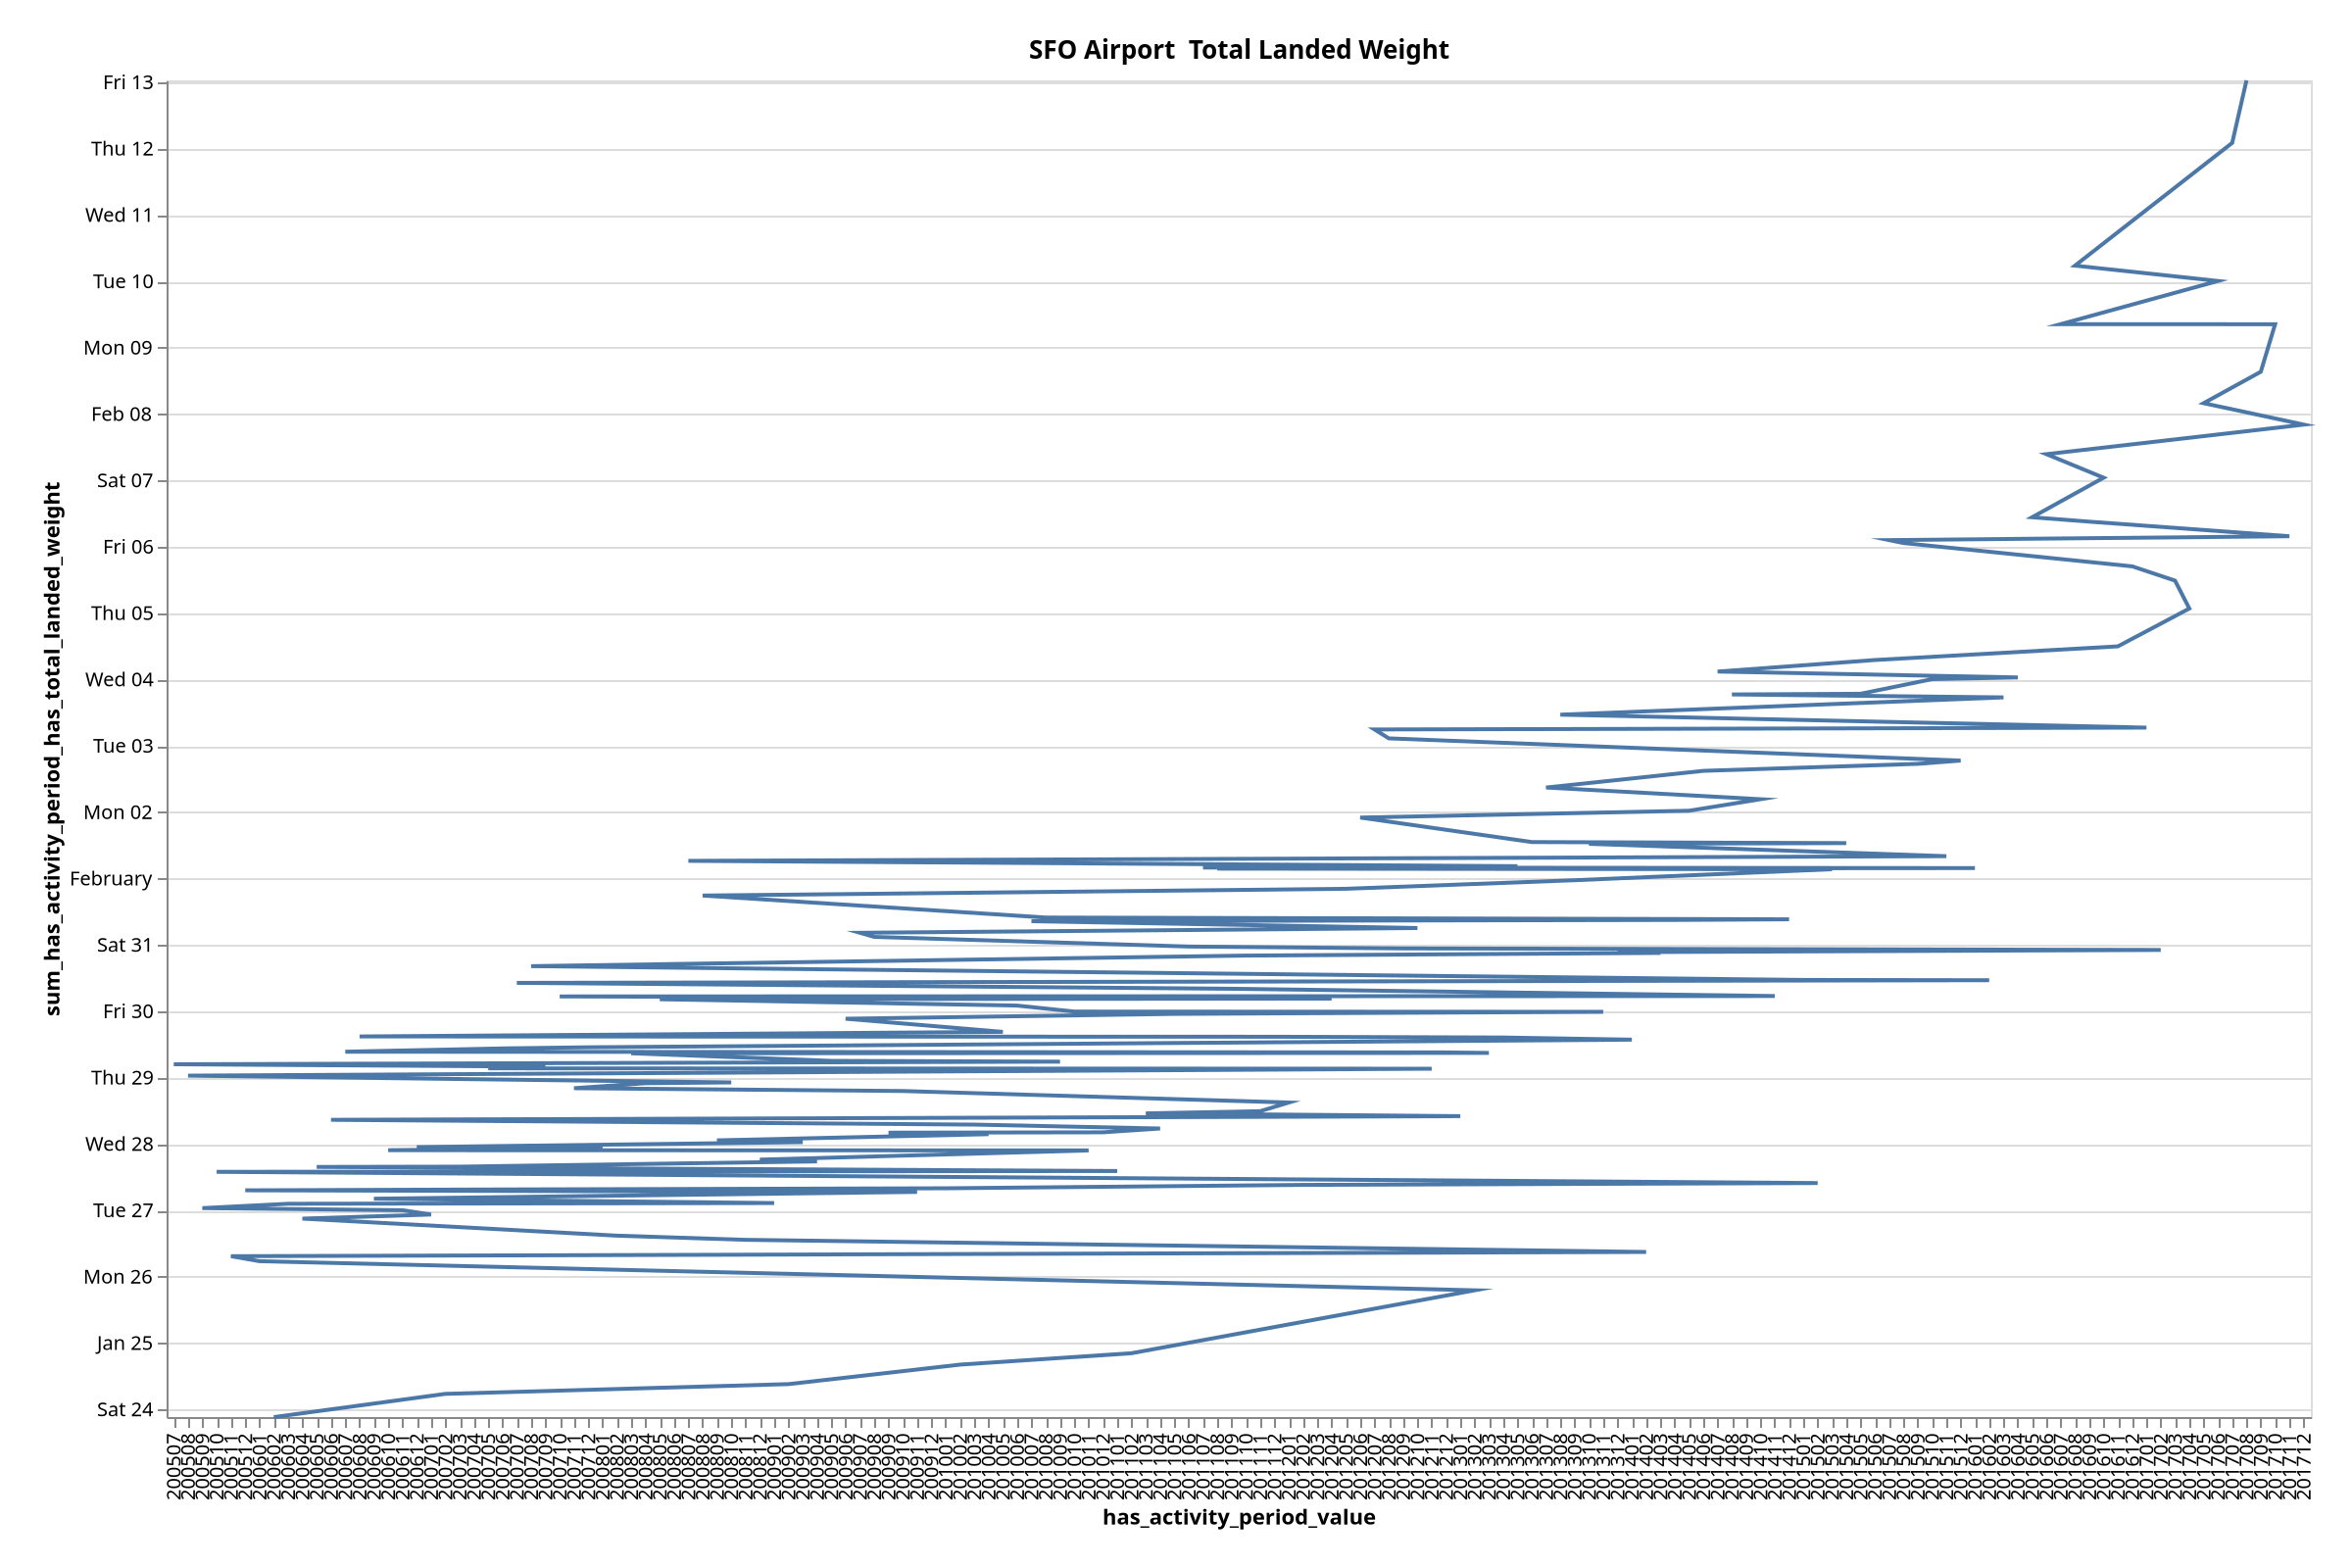 {"$schema":"https://vega.github.io/schema/vega-lite/v2.json","title":"SFO Airport  Total Landed Weight","width":1200,"height":800,"autosize":{"type":"fit","contains":"padding"},"mark":{"type":"line"},"encoding":{"x":{"field":"has_activity_period_value","type":"ordinal","scale":{"type":"linear","zero":true}},"y":{"field":"sum_has_activity_period_has_total_landed_weight","type":"temporal","scale":{"type":"linear","zero":true}}},"config":{"background":"#ffffff","padding":20,"countTitle":"Number of Records"},"data":{"values":[{"has_activity_period_value":200507,"sum_has_activity_period_has_total_landed_weight":2436639140},{"has_activity_period_value":200508,"sum_has_activity_period_has_total_landed_weight":2421824470},{"has_activity_period_value":200605,"sum_has_activity_period_has_total_landed_weight":2302959250},{"has_activity_period_value":201311,"sum_has_activity_period_has_total_landed_weight":2504893689},{"has_activity_period_value":201312,"sum_has_activity_period_has_total_landed_weight":2582567630},{"has_activity_period_value":201401,"sum_has_activity_period_has_total_landed_weight":2468668407},{"has_activity_period_value":201402,"sum_has_activity_period_has_total_landed_weight":2192231419},{"has_activity_period_value":201403,"sum_has_activity_period_has_total_landed_weight":2581587692},{"has_activity_period_value":201404,"sum_has_activity_period_has_total_landed_weight":2624540347},{"has_activity_period_value":201405,"sum_has_activity_period_has_total_landed_weight":2766745144},{"has_activity_period_value":201406,"sum_has_activity_period_has_total_landed_weight":2818673097},{"has_activity_period_value":201407,"sum_has_activity_period_has_total_landed_weight":2947973181},{"has_activity_period_value":201408,"sum_has_activity_period_has_total_landed_weight":2918144394},{"has_activity_period_value":200606,"sum_has_activity_period_has_total_landed_weight":2364303520},{"has_activity_period_value":201409,"sum_has_activity_period_has_total_landed_weight":2685821208},{"has_activity_period_value":201410,"sum_has_activity_period_has_total_landed_weight":2781739825},{"has_activity_period_value":201411,"sum_has_activity_period_has_total_landed_weight":2525470999},{"has_activity_period_value":201412,"sum_has_activity_period_has_total_landed_weight":2625368076},{"has_activity_period_value":201501,"sum_has_activity_period_has_total_landed_weight":2546433934},{"has_activity_period_value":201502,"sum_has_activity_period_has_total_landed_weight":2281949974},{"has_activity_period_value":201503,"sum_has_activity_period_has_total_landed_weight":2690580938},{"has_activity_period_value":201504,"sum_has_activity_period_has_total_landed_weight":2724573314},{"has_activity_period_value":201505,"sum_has_activity_period_has_total_landed_weight":2919021290},{"has_activity_period_value":201506,"sum_has_activity_period_has_total_landed_weight":2962974789},{"has_activity_period_value":200607,"sum_has_activity_period_has_total_landed_weight":2452983200},{"has_activity_period_value":201507,"sum_has_activity_period_has_total_landed_weight":3119100969},{"has_activity_period_value":201508,"sum_has_activity_period_has_total_landed_weight":3115300836},{"has_activity_period_value":201509,"sum_has_activity_period_has_total_landed_weight":2827788918},{"has_activity_period_value":201510,"sum_has_activity_period_has_total_landed_weight":2938070727},{"has_activity_period_value":201511,"sum_has_activity_period_has_total_landed_weight":2707570027},{"has_activity_period_value":201512,"sum_has_activity_period_has_total_landed_weight":2832029733},{"has_activity_period_value":201601,"sum_has_activity_period_has_total_landed_weight":2692059874},{"has_activity_period_value":201602,"sum_has_activity_period_has_total_landed_weight":2546057088},{"has_activity_period_value":201603,"sum_has_activity_period_has_total_landed_weight":2914331013},{"has_activity_period_value":201604,"sum_has_activity_period_has_total_landed_weight":2940300167},{"has_activity_period_value":200608,"sum_has_activity_period_has_total_landed_weight":2472843550},{"has_activity_period_value":201605,"sum_has_activity_period_has_total_landed_weight":3148852275},{"has_activity_period_value":201606,"sum_has_activity_period_has_total_landed_weight":3231023666},{"has_activity_period_value":201607,"sum_has_activity_period_has_total_landed_weight":3400282378},{"has_activity_period_value":201608,"sum_has_activity_period_has_total_landed_weight":3476464520},{"has_activity_period_value":201609,"sum_has_activity_period_has_total_landed_weight":3143130355},{"has_activity_period_value":201610,"sum_has_activity_period_has_total_landed_weight":3200353100},{"has_activity_period_value":201611,"sum_has_activity_period_has_total_landed_weight":2980757272},{"has_activity_period_value":201612,"sum_has_activity_period_has_total_landed_weight":3084930236},{"has_activity_period_value":201701,"sum_has_activity_period_has_total_landed_weight":2874954722},{"has_activity_period_value":201702,"sum_has_activity_period_has_total_landed_weight":2585477121},{"has_activity_period_value":200609,"sum_has_activity_period_has_total_landed_weight":2261589720},{"has_activity_period_value":201703,"sum_has_activity_period_has_total_landed_weight":3066348951},{"has_activity_period_value":201704,"sum_has_activity_period_has_total_landed_weight":3030046607},{"has_activity_period_value":201705,"sum_has_activity_period_has_total_landed_weight":3297380911},{"has_activity_period_value":201706,"sum_has_activity_period_has_total_landed_weight":3456501545},{"has_activity_period_value":201707,"sum_has_activity_period_has_total_landed_weight":3636332913},{"has_activity_period_value":201708,"sum_has_activity_period_has_total_landed_weight":3717718536},{"has_activity_period_value":201709,"sum_has_activity_period_has_total_landed_weight":3338333414},{"has_activity_period_value":201710,"sum_has_activity_period_has_total_landed_weight":3400183624},{"has_activity_period_value":201711,"sum_has_activity_period_has_total_landed_weight":3124130168},{"has_activity_period_value":201712,"sum_has_activity_period_has_total_landed_weight":3269484405},{"has_activity_period_value":200610,"sum_has_activity_period_has_total_landed_weight":2324732100},{"has_activity_period_value":200611,"sum_has_activity_period_has_total_landed_weight":2246578100},{"has_activity_period_value":200612,"sum_has_activity_period_has_total_landed_weight":2328767230},{"has_activity_period_value":200701,"sum_has_activity_period_has_total_landed_weight":2240988656},{"has_activity_period_value":200702,"sum_has_activity_period_has_total_landed_weight":2007483140},{"has_activity_period_value":200509,"sum_has_activity_period_has_total_landed_weight":2249329540},{"has_activity_period_value":200703,"sum_has_activity_period_has_total_landed_weight":2303315982},{"has_activity_period_value":200704,"sum_has_activity_period_has_total_landed_weight":2273514000},{"has_activity_period_value":200705,"sum_has_activity_period_has_total_landed_weight":2431310760},{"has_activity_period_value":200706,"sum_has_activity_period_has_total_landed_weight":2457264720},{"has_activity_period_value":200707,"sum_has_activity_period_has_total_landed_weight":2542594480},{"has_activity_period_value":200708,"sum_has_activity_period_has_total_landed_weight":2564386220},{"has_activity_period_value":200709,"sum_has_activity_period_has_total_landed_weight":2433524570},{"has_activity_period_value":200710,"sum_has_activity_period_has_total_landed_weight":2524944667},{"has_activity_period_value":200711,"sum_has_activity_period_has_total_landed_weight":2405456880},{"has_activity_period_value":200712,"sum_has_activity_period_has_total_landed_weight":2458751543},{"has_activity_period_value":200510,"sum_has_activity_period_has_total_landed_weight":2296568850},{"has_activity_period_value":200801,"sum_has_activity_period_has_total_landed_weight":2327804280},{"has_activity_period_value":200802,"sum_has_activity_period_has_total_landed_weight":2213454299},{"has_activity_period_value":200803,"sum_has_activity_period_has_total_landed_weight":2450916142},{"has_activity_period_value":200804,"sum_has_activity_period_has_total_landed_weight":2411930940},{"has_activity_period_value":200805,"sum_has_activity_period_has_total_landed_weight":2521270493},{"has_activity_period_value":200806,"sum_has_activity_period_has_total_landed_weight":2567179171},{"has_activity_period_value":200807,"sum_has_activity_period_has_total_landed_weight":2701488198},{"has_activity_period_value":200808,"sum_has_activity_period_has_total_landed_weight":2656295474},{"has_activity_period_value":200809,"sum_has_activity_period_has_total_landed_weight":2337550326},{"has_activity_period_value":200810,"sum_has_activity_period_has_total_landed_weight":2413005731},{"has_activity_period_value":200511,"sum_has_activity_period_has_total_landed_weight":2186727030},{"has_activity_period_value":200811,"sum_has_activity_period_has_total_landed_weight":2208034459},{"has_activity_period_value":200812,"sum_has_activity_period_has_total_landed_weight":2312450055},{"has_activity_period_value":200901,"sum_has_activity_period_has_total_landed_weight":2255916514},{"has_activity_period_value":200902,"sum_has_activity_period_has_total_landed_weight":2020164615},{"has_activity_period_value":200903,"sum_has_activity_period_has_total_landed_weight":2335215349},{"has_activity_period_value":200904,"sum_has_activity_period_has_total_landed_weight":2310138328},{"has_activity_period_value":200905,"sum_has_activity_period_has_total_landed_weight":2441060948},{"has_activity_period_value":200906,"sum_has_activity_period_has_total_landed_weight":2495916470},{"has_activity_period_value":200907,"sum_has_activity_period_has_total_landed_weight":2607813112},{"has_activity_period_value":200908,"sum_has_activity_period_has_total_landed_weight":2602444368},{"has_activity_period_value":200512,"sum_has_activity_period_has_total_landed_weight":2272491790},{"has_activity_period_value":200909,"sum_has_activity_period_has_total_landed_weight":2347569123},{"has_activity_period_value":200910,"sum_has_activity_period_has_total_landed_weight":2401799723},{"has_activity_period_value":200911,"sum_has_activity_period_has_total_landed_weight":2270419845},{"has_activity_period_value":200912,"sum_has_activity_period_has_total_landed_weight":2346379111},{"has_activity_period_value":201001,"sum_has_activity_period_has_total_landed_weight":2275151666},{"has_activity_period_value":201002,"sum_has_activity_period_has_total_landed_weight":2045551317},{"has_activity_period_value":201003,"sum_has_activity_period_has_total_landed_weight":2358070653},{"has_activity_period_value":201004,"sum_has_activity_period_has_total_landed_weight":2345593101},{"has_activity_period_value":201005,"sum_has_activity_period_has_total_landed_weight":2478788669},{"has_activity_period_value":201006,"sum_has_activity_period_has_total_landed_weight":2513032642},{"has_activity_period_value":200601,"sum_has_activity_period_has_total_landed_weight":2180206310},{"has_activity_period_value":201007,"sum_has_activity_period_has_total_landed_weight":2622864118},{"has_activity_period_value":201008,"sum_has_activity_period_has_total_landed_weight":2627657458},{"has_activity_period_value":201009,"sum_has_activity_period_has_total_landed_weight":2440041749},{"has_activity_period_value":201010,"sum_has_activity_period_has_total_landed_weight":2505229396},{"has_activity_period_value":201011,"sum_has_activity_period_has_total_landed_weight":2324451805},{"has_activity_period_value":201012,"sum_has_activity_period_has_total_landed_weight":2348034480},{"has_activity_period_value":201101,"sum_has_activity_period_has_total_landed_weight":2297648673},{"has_activity_period_value":201102,"sum_has_activity_period_has_total_landed_weight":2060399341},{"has_activity_period_value":201103,"sum_has_activity_period_has_total_landed_weight":2372677102},{"has_activity_period_value":201104,"sum_has_activity_period_has_total_landed_weight":2352983074},{"has_activity_period_value":200602,"sum_has_activity_period_has_total_landed_weight":1977244380},{"has_activity_period_value":201105,"sum_has_activity_period_has_total_landed_weight":2502200221},{"has_activity_period_value":201106,"sum_has_activity_period_has_total_landed_weight":2589905584},{"has_activity_period_value":201107,"sum_has_activity_period_has_total_landed_weight":2692771991},{"has_activity_period_value":201108,"sum_has_activity_period_has_total_landed_weight":2691342844},{"has_activity_period_value":201109,"sum_has_activity_period_has_total_landed_weight":2534899028},{"has_activity_period_value":201110,"sum_has_activity_period_has_total_landed_weight":2578144292},{"has_activity_period_value":201111,"sum_has_activity_period_has_total_landed_weight":2375557500},{"has_activity_period_value":201112,"sum_has_activity_period_has_total_landed_weight":2472448533},{"has_activity_period_value":201201,"sum_has_activity_period_has_total_landed_weight":2386785822},{"has_activity_period_value":201202,"sum_has_activity_period_has_total_landed_weight":2279565514},{"has_activity_period_value":200603,"sum_has_activity_period_has_total_landed_weight":2254995350},{"has_activity_period_value":201203,"sum_has_activity_period_has_total_landed_weight":2503149663},{"has_activity_period_value":201204,"sum_has_activity_period_has_total_landed_weight":2522128306},{"has_activity_period_value":201205,"sum_has_activity_period_has_total_landed_weight":2665116387},{"has_activity_period_value":201206,"sum_has_activity_period_has_total_landed_weight":2757858017},{"has_activity_period_value":201207,"sum_has_activity_period_has_total_landed_weight":2872558368},{"has_activity_period_value":201208,"sum_has_activity_period_has_total_landed_weight":2860953647},{"has_activity_period_value":201209,"sum_has_activity_period_has_total_landed_weight":2587450899},{"has_activity_period_value":201210,"sum_has_activity_period_has_total_landed_weight":2613994545},{"has_activity_period_value":201211,"sum_has_activity_period_has_total_landed_weight":2430834015},{"has_activity_period_value":201212,"sum_has_activity_period_has_total_landed_weight":2452049605},{"has_activity_period_value":200604,"sum_has_activity_period_has_total_landed_weight":2235652399},{"has_activity_period_value":201301,"sum_has_activity_period_has_total_landed_weight":2369060877},{"has_activity_period_value":201302,"sum_has_activity_period_has_total_landed_weight":2142312626},{"has_activity_period_value":201303,"sum_has_activity_period_has_total_landed_weight":2451413211},{"has_activity_period_value":201304,"sum_has_activity_period_has_total_landed_weight":2471464860},{"has_activity_period_value":201305,"sum_has_activity_period_has_total_landed_weight":2694536877},{"has_activity_period_value":201306,"sum_has_activity_period_has_total_landed_weight":2725940862},{"has_activity_period_value":201307,"sum_has_activity_period_has_total_landed_weight":2796944116},{"has_activity_period_value":201308,"sum_has_activity_period_has_total_landed_weight":2891817260},{"has_activity_period_value":201309,"sum_has_activity_period_has_total_landed_weight":2676265427},{"has_activity_period_value":201310,"sum_has_activity_period_has_total_landed_weight":2723637557}]}}